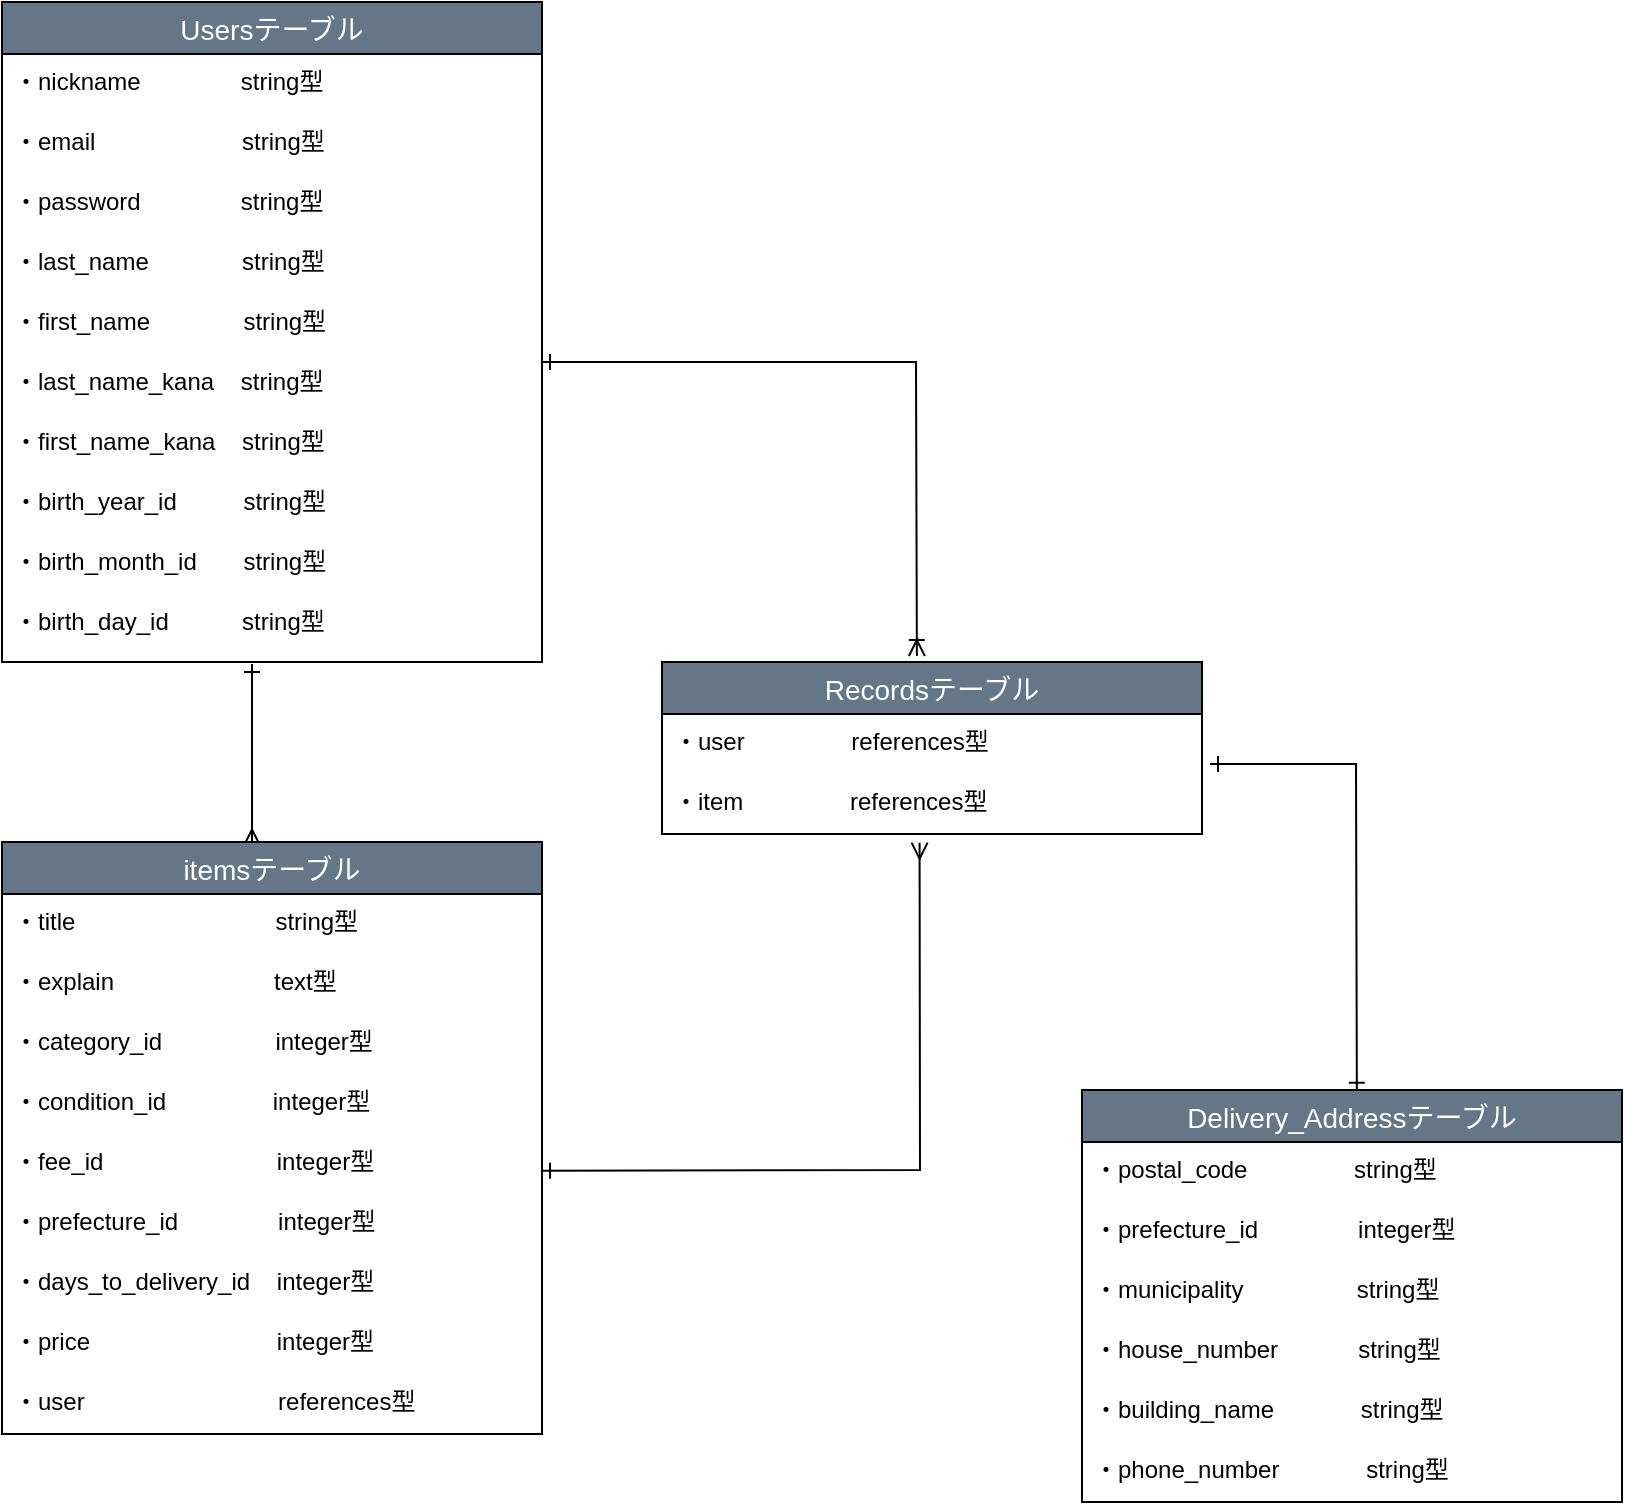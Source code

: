 <mxfile version="13.6.5">
    <diagram id="mjz8KrfB2l0ZpX_g3bW8" name="ページ1">
        <mxGraphModel dx="940" dy="907" grid="1" gridSize="10" guides="0" tooltips="1" connect="0" arrows="1" fold="1" page="1" pageScale="1" pageWidth="827" pageHeight="1169" math="0" shadow="0">
            <root>
                <mxCell id="0"/>
                <mxCell id="1" parent="0"/>
                <mxCell id="26" value="Usersテーブル" style="swimlane;fontStyle=0;childLayout=stackLayout;horizontal=1;startSize=26;horizontalStack=0;resizeParent=1;resizeParentMax=0;resizeLast=0;collapsible=1;marginBottom=0;align=center;fontSize=14;fillColor=#647687;fontColor=#ffffff;" parent="1" vertex="1">
                    <mxGeometry y="20" width="270" height="330" as="geometry">
                        <mxRectangle x="190" y="340" width="120" height="26" as="alternateBounds"/>
                    </mxGeometry>
                </mxCell>
                <mxCell id="27" value="・nickname               string型" style="text;strokeColor=none;fillColor=none;spacingLeft=4;spacingRight=4;overflow=hidden;rotatable=0;points=[[0,0.5],[1,0.5]];portConstraint=eastwest;fontSize=12;" parent="26" vertex="1">
                    <mxGeometry y="26" width="270" height="30" as="geometry"/>
                </mxCell>
                <UserObject label="・email                      string型" id="28">
                    <mxCell style="text;fillColor=none;spacingLeft=4;spacingRight=4;overflow=hidden;rotatable=0;points=[[0,0.5],[1,0.5]];portConstraint=eastwest;fontSize=12;" parent="26" vertex="1">
                        <mxGeometry y="56" width="270" height="30" as="geometry"/>
                    </mxCell>
                </UserObject>
                <mxCell id="29" value="・password               string型" style="text;fillColor=none;spacingLeft=4;spacingRight=4;overflow=hidden;rotatable=0;points=[[0,0.5],[1,0.5]];portConstraint=eastwest;fontSize=12;" parent="26" vertex="1">
                    <mxGeometry y="86" width="270" height="30" as="geometry"/>
                </mxCell>
                <mxCell id="37" value="・last_name              string型" style="text;fillColor=none;spacingLeft=4;spacingRight=4;overflow=hidden;rotatable=0;points=[[0,0.5],[1,0.5]];portConstraint=eastwest;fontSize=12;" parent="26" vertex="1">
                    <mxGeometry y="116" width="270" height="30" as="geometry"/>
                </mxCell>
                <mxCell id="39" value="・first_name              string型" style="text;fillColor=none;spacingLeft=4;spacingRight=4;overflow=hidden;rotatable=0;points=[[0,0.5],[1,0.5]];portConstraint=eastwest;fontSize=12;" parent="26" vertex="1">
                    <mxGeometry y="146" width="270" height="30" as="geometry"/>
                </mxCell>
                <mxCell id="40" value="・last_name_kana    string型" style="text;fillColor=none;spacingLeft=4;spacingRight=4;overflow=hidden;rotatable=0;points=[[0,0.5],[1,0.5]];portConstraint=eastwest;fontSize=12;" parent="26" vertex="1">
                    <mxGeometry y="176" width="270" height="30" as="geometry"/>
                </mxCell>
                <mxCell id="38" value="・first_name_kana    string型" style="text;fillColor=none;spacingLeft=4;spacingRight=4;overflow=hidden;rotatable=0;points=[[0,0.5],[1,0.5]];portConstraint=eastwest;fontSize=12;" parent="26" vertex="1">
                    <mxGeometry y="206" width="270" height="30" as="geometry"/>
                </mxCell>
                <mxCell id="41" value="・birth_year_id          string型" style="text;fillColor=none;spacingLeft=4;spacingRight=4;overflow=hidden;rotatable=0;points=[[0,0.5],[1,0.5]];portConstraint=eastwest;fontSize=12;" parent="26" vertex="1">
                    <mxGeometry y="236" width="270" height="30" as="geometry"/>
                </mxCell>
                <mxCell id="43" value="・birth_month_id       string型" style="text;fillColor=none;spacingLeft=4;spacingRight=4;overflow=hidden;rotatable=0;points=[[0,0.5],[1,0.5]];portConstraint=eastwest;fontSize=12;" parent="26" vertex="1">
                    <mxGeometry y="266" width="270" height="30" as="geometry"/>
                </mxCell>
                <mxCell id="42" value="・birth_day_id           string型" style="text;fillColor=none;spacingLeft=4;spacingRight=4;overflow=hidden;rotatable=0;points=[[0,0.5],[1,0.5]];portConstraint=eastwest;fontSize=12;" parent="26" vertex="1">
                    <mxGeometry y="296" width="270" height="34" as="geometry"/>
                </mxCell>
                <mxCell id="118" value="" style="endArrow=ERoneToMany;html=1;rounded=0;targetPerimeterSpacing=0;endSize=6;endFill=0;startArrow=ERone;startFill=0;entryX=0.472;entryY=-0.035;entryDx=0;entryDy=0;entryPerimeter=0;" parent="1" target="111" edge="1">
                    <mxGeometry relative="1" as="geometry">
                        <mxPoint x="270" y="200" as="sourcePoint"/>
                        <mxPoint x="500" y="200" as="targetPoint"/>
                        <Array as="points">
                            <mxPoint x="457" y="200"/>
                        </Array>
                    </mxGeometry>
                </mxCell>
                <mxCell id="111" value="Recordsテーブル" style="swimlane;fontStyle=0;childLayout=stackLayout;horizontal=1;startSize=26;horizontalStack=0;resizeParent=1;resizeParentMax=0;resizeLast=0;collapsible=1;marginBottom=0;align=center;fontSize=14;fillColor=#647687;fontColor=#ffffff;" parent="1" vertex="1">
                    <mxGeometry x="330" y="350" width="270" height="86" as="geometry">
                        <mxRectangle x="190" y="340" width="120" height="26" as="alternateBounds"/>
                    </mxGeometry>
                </mxCell>
                <mxCell id="112" value="・user                references型" style="text;strokeColor=none;fillColor=none;spacingLeft=4;spacingRight=4;overflow=hidden;rotatable=0;points=[[0,0.5],[1,0.5]];portConstraint=eastwest;fontSize=12;" parent="111" vertex="1">
                    <mxGeometry y="26" width="270" height="30" as="geometry"/>
                </mxCell>
                <UserObject label="・item                references型" id="113">
                    <mxCell style="text;fillColor=none;spacingLeft=4;spacingRight=4;overflow=hidden;rotatable=0;points=[[0,0.5],[1,0.5]];portConstraint=eastwest;fontSize=12;" parent="111" vertex="1">
                        <mxGeometry y="56" width="270" height="30" as="geometry"/>
                    </mxCell>
                </UserObject>
                <mxCell id="119" value="" style="endArrow=ERone;html=1;rounded=0;targetPerimeterSpacing=0;endSize=6;endFill=0;startArrow=ERmany;startFill=0;exitX=0.477;exitY=1.144;exitDx=0;exitDy=0;exitPerimeter=0;" parent="1" source="113" edge="1">
                    <mxGeometry relative="1" as="geometry">
                        <mxPoint x="370" y="604.33" as="sourcePoint"/>
                        <mxPoint x="270" y="604.33" as="targetPoint"/>
                        <Array as="points">
                            <mxPoint x="459" y="604"/>
                        </Array>
                    </mxGeometry>
                </mxCell>
                <mxCell id="121" value="" style="endArrow=ERmany;html=1;rounded=0;startArrow=ERone;startFill=0;endFill=0;entryX=0.463;entryY=0.006;entryDx=0;entryDy=0;entryPerimeter=0;exitX=0.463;exitY=0.006;exitDx=0;exitDy=0;exitPerimeter=0;" parent="1" target="44" edge="1">
                    <mxGeometry relative="1" as="geometry">
                        <mxPoint x="125" y="351" as="sourcePoint"/>
                        <mxPoint x="125" y="595" as="targetPoint"/>
                    </mxGeometry>
                </mxCell>
                <mxCell id="44" value="itemsテーブル" style="swimlane;fontStyle=0;childLayout=stackLayout;horizontal=1;startSize=26;horizontalStack=0;resizeParent=1;resizeParentMax=0;resizeLast=0;collapsible=1;marginBottom=0;align=center;fontSize=14;fillColor=#647687;fontColor=#ffffff;" parent="1" vertex="1">
                    <mxGeometry y="440" width="270" height="296" as="geometry">
                        <mxRectangle x="190" y="340" width="120" height="26" as="alternateBounds"/>
                    </mxGeometry>
                </mxCell>
                <mxCell id="45" value="・title                              string型" style="text;strokeColor=none;fillColor=none;spacingLeft=4;spacingRight=4;overflow=hidden;rotatable=0;points=[[0,0.5],[1,0.5]];portConstraint=eastwest;fontSize=12;" parent="44" vertex="1">
                    <mxGeometry y="26" width="270" height="30" as="geometry"/>
                </mxCell>
                <UserObject label="・explain                        text型" id="46">
                    <mxCell style="text;fillColor=none;spacingLeft=4;spacingRight=4;overflow=hidden;rotatable=0;points=[[0,0.5],[1,0.5]];portConstraint=eastwest;fontSize=12;" parent="44" vertex="1">
                        <mxGeometry y="56" width="270" height="30" as="geometry"/>
                    </mxCell>
                </UserObject>
                <mxCell id="52" value="・category_id                 integer型" style="text;fillColor=none;spacingLeft=4;spacingRight=4;overflow=hidden;rotatable=0;points=[[0,0.5],[1,0.5]];portConstraint=eastwest;fontSize=12;" parent="44" vertex="1">
                    <mxGeometry y="86" width="270" height="30" as="geometry"/>
                </mxCell>
                <mxCell id="47" value="・condition_id                integer型" style="text;fillColor=none;spacingLeft=4;spacingRight=4;overflow=hidden;rotatable=0;points=[[0,0.5],[1,0.5]];portConstraint=eastwest;fontSize=12;" parent="44" vertex="1">
                    <mxGeometry y="116" width="270" height="30" as="geometry"/>
                </mxCell>
                <mxCell id="48" value="・fee_id                          integer型" style="text;fillColor=none;spacingLeft=4;spacingRight=4;overflow=hidden;rotatable=0;points=[[0,0.5],[1,0.5]];portConstraint=eastwest;fontSize=12;" parent="44" vertex="1">
                    <mxGeometry y="146" width="270" height="30" as="geometry"/>
                </mxCell>
                <mxCell id="49" value="・prefecture_id               integer型" style="text;fillColor=none;spacingLeft=4;spacingRight=4;overflow=hidden;rotatable=0;points=[[0,0.5],[1,0.5]];portConstraint=eastwest;fontSize=12;" parent="44" vertex="1">
                    <mxGeometry y="176" width="270" height="30" as="geometry"/>
                </mxCell>
                <mxCell id="50" value="・days_to_delivery_id    integer型" style="text;fillColor=none;spacingLeft=4;spacingRight=4;overflow=hidden;rotatable=0;points=[[0,0.5],[1,0.5]];portConstraint=eastwest;fontSize=12;" parent="44" vertex="1">
                    <mxGeometry y="206" width="270" height="30" as="geometry"/>
                </mxCell>
                <mxCell id="51" value="・price                            integer型" style="text;fillColor=none;spacingLeft=4;spacingRight=4;overflow=hidden;rotatable=0;points=[[0,0.5],[1,0.5]];portConstraint=eastwest;fontSize=12;" parent="44" vertex="1">
                    <mxGeometry y="236" width="270" height="30" as="geometry"/>
                </mxCell>
                <mxCell id="54" value="・user                             references型" style="text;fillColor=none;spacingLeft=4;spacingRight=4;overflow=hidden;rotatable=0;points=[[0,0.5],[1,0.5]];portConstraint=eastwest;fontSize=12;" parent="44" vertex="1">
                    <mxGeometry y="266" width="270" height="30" as="geometry"/>
                </mxCell>
                <mxCell id="122" value="" style="endArrow=ERone;html=1;rounded=0;startArrow=ERone;startFill=0;endFill=0;entryX=0.463;entryY=0.006;entryDx=0;entryDy=0;entryPerimeter=0;exitX=0.509;exitY=0.002;exitDx=0;exitDy=0;exitPerimeter=0;" parent="1" source="55" edge="1">
                    <mxGeometry relative="1" as="geometry">
                        <mxPoint x="721.3" y="400.394" as="sourcePoint"/>
                        <mxPoint x="604.01" y="400.98" as="targetPoint"/>
                        <Array as="points">
                            <mxPoint x="677" y="401"/>
                        </Array>
                    </mxGeometry>
                </mxCell>
                <mxCell id="55" value="Delivery_Addressテーブル" style="swimlane;fontStyle=0;childLayout=stackLayout;horizontal=1;startSize=26;horizontalStack=0;resizeParent=1;resizeParentMax=0;resizeLast=0;collapsible=1;marginBottom=0;align=center;fontSize=14;fillColor=#647687;fontColor=#ffffff;" parent="1" vertex="1">
                    <mxGeometry x="540" y="564" width="270" height="206" as="geometry">
                        <mxRectangle x="190" y="340" width="120" height="26" as="alternateBounds"/>
                    </mxGeometry>
                </mxCell>
                <mxCell id="56" value="・postal_code                string型" style="text;strokeColor=none;fillColor=none;spacingLeft=4;spacingRight=4;overflow=hidden;rotatable=0;points=[[0,0.5],[1,0.5]];portConstraint=eastwest;fontSize=12;" parent="55" vertex="1">
                    <mxGeometry y="26" width="270" height="30" as="geometry"/>
                </mxCell>
                <UserObject label="・prefecture_id               integer型" id="57">
                    <mxCell style="text;fillColor=none;spacingLeft=4;spacingRight=4;overflow=hidden;rotatable=0;points=[[0,0.5],[1,0.5]];portConstraint=eastwest;fontSize=12;" parent="55" vertex="1">
                        <mxGeometry y="56" width="270" height="30" as="geometry"/>
                    </mxCell>
                </UserObject>
                <mxCell id="58" value="・municipality                 string型" style="text;fillColor=none;spacingLeft=4;spacingRight=4;overflow=hidden;rotatable=0;points=[[0,0.5],[1,0.5]];portConstraint=eastwest;fontSize=12;" parent="55" vertex="1">
                    <mxGeometry y="86" width="270" height="30" as="geometry"/>
                </mxCell>
                <mxCell id="59" value="・house_number            string型" style="text;fillColor=none;spacingLeft=4;spacingRight=4;overflow=hidden;rotatable=0;points=[[0,0.5],[1,0.5]];portConstraint=eastwest;fontSize=12;" parent="55" vertex="1">
                    <mxGeometry y="116" width="270" height="30" as="geometry"/>
                </mxCell>
                <mxCell id="60" value="・building_name             string型" style="text;fillColor=none;spacingLeft=4;spacingRight=4;overflow=hidden;rotatable=0;points=[[0,0.5],[1,0.5]];portConstraint=eastwest;fontSize=12;" parent="55" vertex="1">
                    <mxGeometry y="146" width="270" height="30" as="geometry"/>
                </mxCell>
                <mxCell id="61" value="・phone_number             string型" style="text;fillColor=none;spacingLeft=4;spacingRight=4;overflow=hidden;rotatable=0;points=[[0,0.5],[1,0.5]];portConstraint=eastwest;fontSize=12;" parent="55" vertex="1">
                    <mxGeometry y="176" width="270" height="30" as="geometry"/>
                </mxCell>
            </root>
        </mxGraphModel>
    </diagram>
</mxfile>